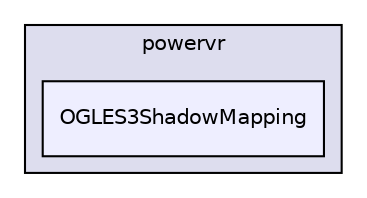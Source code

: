 digraph "PVR/SDK_3.4/Examples/Intermediate/ShadowMapping/OGLES3/Build/Android/src/com/powervr/OGLES3ShadowMapping" {
  compound=true
  node [ fontsize="10", fontname="Helvetica"];
  edge [ labelfontsize="10", labelfontname="Helvetica"];
  subgraph clusterdir_86da3d65acfd1036af89a33fbe93abec {
    graph [ bgcolor="#ddddee", pencolor="black", label="powervr" fontname="Helvetica", fontsize="10", URL="dir_86da3d65acfd1036af89a33fbe93abec.html"]
  dir_d56766007841a6614e24310cbc602906 [shape=box, label="OGLES3ShadowMapping", style="filled", fillcolor="#eeeeff", pencolor="black", URL="dir_d56766007841a6614e24310cbc602906.html"];
  }
}
